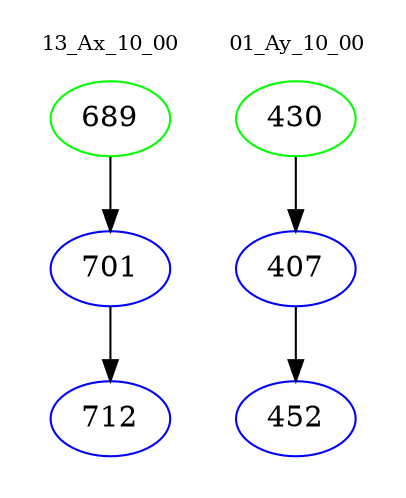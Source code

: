 digraph{
subgraph cluster_0 {
color = white
label = "13_Ax_10_00";
fontsize=10;
T0_689 [label="689", color="green"]
T0_689 -> T0_701 [color="black"]
T0_701 [label="701", color="blue"]
T0_701 -> T0_712 [color="black"]
T0_712 [label="712", color="blue"]
}
subgraph cluster_1 {
color = white
label = "01_Ay_10_00";
fontsize=10;
T1_430 [label="430", color="green"]
T1_430 -> T1_407 [color="black"]
T1_407 [label="407", color="blue"]
T1_407 -> T1_452 [color="black"]
T1_452 [label="452", color="blue"]
}
}
